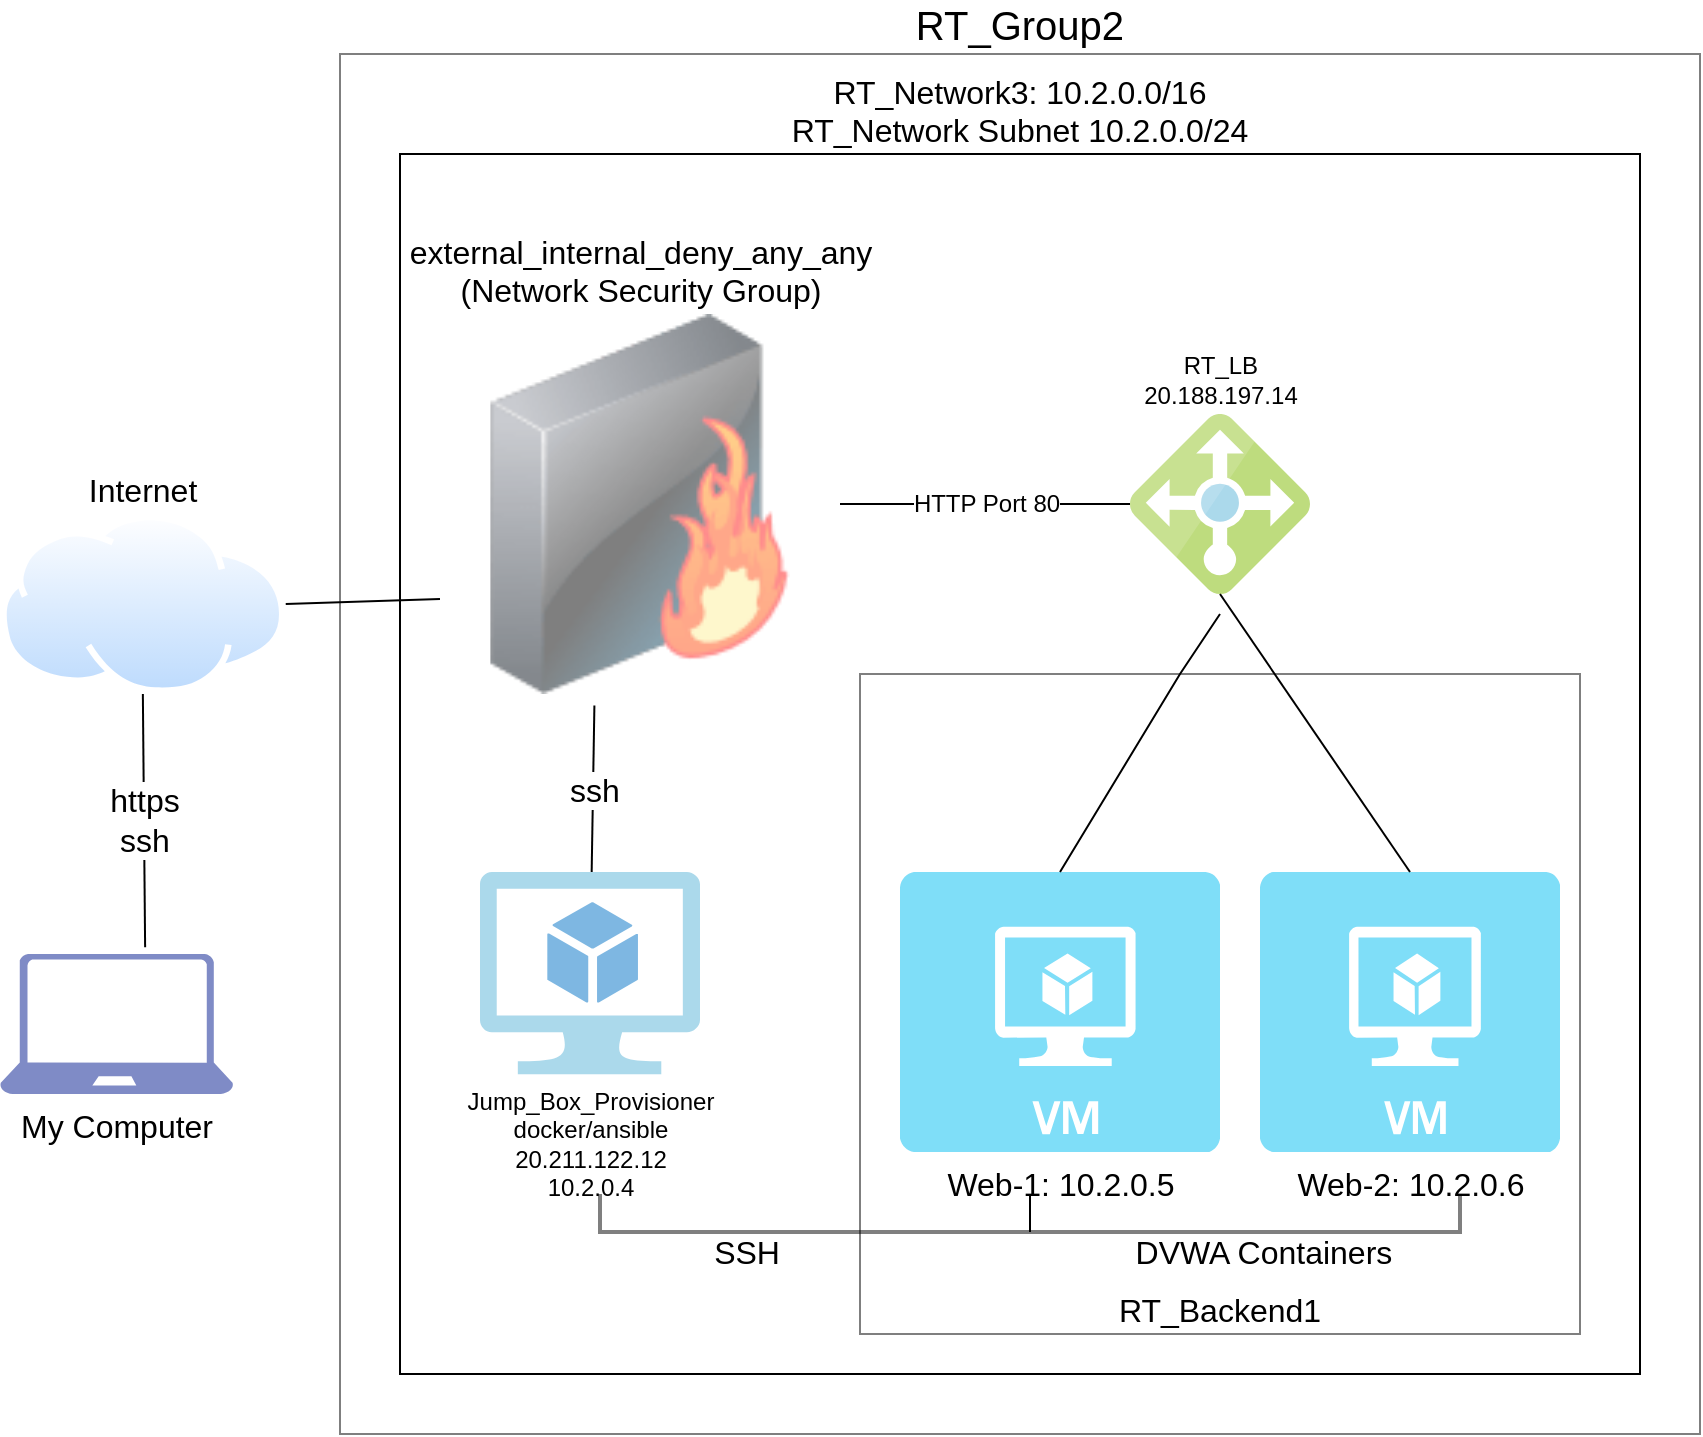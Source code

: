 <mxfile version="16.5.1" type="device"><diagram id="BsKbz5-NkPQYP5pjlKXJ" name="Page-1"><mxGraphModel dx="1117" dy="770" grid="1" gridSize="10" guides="1" tooltips="1" connect="1" arrows="1" fold="1" page="1" pageScale="1" pageWidth="850" pageHeight="1100" math="0" shadow="0"><root><mxCell id="0"/><mxCell id="1" parent="0"/><object label="&lt;span style=&quot;font-size: 20px&quot;&gt;RT_Group2&lt;/span&gt;" id="tDIG5nRE4ZFMRcDhHl9I-1"><mxCell style="rounded=0;whiteSpace=wrap;html=1;verticalAlign=bottom;opacity=50;labelPosition=center;verticalLabelPosition=top;align=center;" vertex="1" parent="1"><mxGeometry x="170" y="40" width="680" height="690" as="geometry"/></mxCell></object><mxCell id="tDIG5nRE4ZFMRcDhHl9I-2" value="RT_Network3: 10.2.0.0/16&lt;br&gt;RT_Network Subnet 10.2.0.0/24" style="rounded=0;whiteSpace=wrap;html=1;labelPosition=center;verticalLabelPosition=top;align=center;verticalAlign=bottom;fontSize=16;" vertex="1" parent="1"><mxGeometry x="200" y="90" width="620" height="610" as="geometry"/></mxCell><mxCell id="tDIG5nRE4ZFMRcDhHl9I-3" value="My Computer" style="sketch=0;aspect=fixed;pointerEvents=1;shadow=0;dashed=0;html=1;strokeColor=none;labelPosition=center;verticalLabelPosition=bottom;verticalAlign=top;align=center;fillColor=#00188D;shape=mxgraph.azure.laptop;fontSize=16;opacity=50;" vertex="1" parent="1"><mxGeometry y="490" width="116.67" height="70" as="geometry"/></mxCell><mxCell id="tDIG5nRE4ZFMRcDhHl9I-4" value="Internet" style="aspect=fixed;perimeter=ellipsePerimeter;html=1;align=center;shadow=0;dashed=0;spacingTop=3;image;image=img/lib/active_directory/internet_cloud.svg;fontSize=16;opacity=50;verticalAlign=bottom;labelPosition=center;verticalLabelPosition=top;" vertex="1" parent="1"><mxGeometry y="270" width="142.86" height="90" as="geometry"/></mxCell><mxCell id="tDIG5nRE4ZFMRcDhHl9I-5" value="https&lt;br&gt;ssh" style="endArrow=none;html=1;rounded=0;fontSize=16;entryX=0.622;entryY=-0.048;entryDx=0;entryDy=0;entryPerimeter=0;exitX=0.5;exitY=1;exitDx=0;exitDy=0;" edge="1" parent="1" source="tDIG5nRE4ZFMRcDhHl9I-4" target="tDIG5nRE4ZFMRcDhHl9I-3"><mxGeometry width="50" height="50" relative="1" as="geometry"><mxPoint x="370" y="390" as="sourcePoint"/><mxPoint x="420" y="340" as="targetPoint"/><Array as="points"/></mxGeometry></mxCell><mxCell id="tDIG5nRE4ZFMRcDhHl9I-8" value="external_internal_deny_any_any&lt;br&gt;(Network Security Group)" style="image;html=1;image=img/lib/clip_art/networking/Firewall-page1_128x128.png;fontSize=16;opacity=50;labelPosition=center;verticalLabelPosition=top;align=center;verticalAlign=bottom;" vertex="1" parent="1"><mxGeometry x="220" y="170" width="200" height="190" as="geometry"/></mxCell><mxCell id="tDIG5nRE4ZFMRcDhHl9I-9" value="Jump_Box_Provisioner&lt;br&gt;docker/ansible&lt;br&gt;20.211.122.12&lt;br&gt;10.2.0.4" style="sketch=0;aspect=fixed;html=1;points=[];align=center;image;fontSize=12;image=img/lib/mscae/Virtual_Machine_2.svg;opacity=50;" vertex="1" parent="1"><mxGeometry x="240" y="449.0" width="110" height="101.2" as="geometry"/></mxCell><mxCell id="tDIG5nRE4ZFMRcDhHl9I-10" value="ssh" style="endArrow=none;html=1;rounded=0;fontSize=16;entryX=0.386;entryY=1.03;entryDx=0;entryDy=0;entryPerimeter=0;" edge="1" parent="1" source="tDIG5nRE4ZFMRcDhHl9I-9" target="tDIG5nRE4ZFMRcDhHl9I-8"><mxGeometry width="50" height="50" relative="1" as="geometry"><mxPoint x="370" y="360" as="sourcePoint"/><mxPoint x="420" y="310" as="targetPoint"/></mxGeometry></mxCell><mxCell id="tDIG5nRE4ZFMRcDhHl9I-11" value="RT_Backend1" style="rounded=0;whiteSpace=wrap;html=1;fontSize=16;opacity=50;verticalAlign=bottom;labelPosition=center;verticalLabelPosition=middle;align=center;" vertex="1" parent="1"><mxGeometry x="430" y="350" width="360" height="330" as="geometry"/></mxCell><mxCell id="tDIG5nRE4ZFMRcDhHl9I-12" value="Web-1: 10.2.0.5" style="verticalLabelPosition=bottom;html=1;verticalAlign=top;align=center;strokeColor=none;fillColor=#00BEF2;shape=mxgraph.azure.virtual_machine;fontSize=16;opacity=50;" vertex="1" parent="1"><mxGeometry x="450" y="449" width="160" height="140" as="geometry"/></mxCell><mxCell id="tDIG5nRE4ZFMRcDhHl9I-13" value="Web-2: 10.2.0.6" style="verticalLabelPosition=bottom;html=1;verticalAlign=top;align=center;strokeColor=none;fillColor=#00BEF2;shape=mxgraph.azure.virtual_machine;fontSize=16;opacity=50;" vertex="1" parent="1"><mxGeometry x="630" y="449" width="150" height="140" as="geometry"/></mxCell><mxCell id="tDIG5nRE4ZFMRcDhHl9I-16" value="RT_LB&lt;br&gt;20.188.197.14" style="sketch=0;aspect=fixed;html=1;points=[];align=center;image;fontSize=12;image=img/lib/mscae/Load_Balancer_feature.svg;opacity=50;labelPosition=center;verticalLabelPosition=top;verticalAlign=bottom;" vertex="1" parent="1"><mxGeometry x="565" y="220" width="90" height="90" as="geometry"/></mxCell><mxCell id="tDIG5nRE4ZFMRcDhHl9I-17" value="" style="endArrow=none;html=1;rounded=0;fontSize=16;exitX=1;exitY=0.5;exitDx=0;exitDy=0;entryX=0;entryY=0.75;entryDx=0;entryDy=0;" edge="1" parent="1" source="tDIG5nRE4ZFMRcDhHl9I-4" target="tDIG5nRE4ZFMRcDhHl9I-8"><mxGeometry width="50" height="50" relative="1" as="geometry"><mxPoint x="370" y="370" as="sourcePoint"/><mxPoint x="220" y="315" as="targetPoint"/></mxGeometry></mxCell><mxCell id="tDIG5nRE4ZFMRcDhHl9I-19" value="HTTP Port 80" style="endArrow=none;html=1;rounded=0;fontSize=12;" edge="1" parent="1" source="tDIG5nRE4ZFMRcDhHl9I-8" target="tDIG5nRE4ZFMRcDhHl9I-16"><mxGeometry width="50" height="50" relative="1" as="geometry"><mxPoint x="370" y="370" as="sourcePoint"/><mxPoint x="420" y="320" as="targetPoint"/><Array as="points"/></mxGeometry></mxCell><mxCell id="tDIG5nRE4ZFMRcDhHl9I-24" value="&amp;nbsp; &amp;nbsp; &amp;nbsp;SSH&amp;nbsp; &amp;nbsp; &amp;nbsp; &amp;nbsp; &amp;nbsp; &amp;nbsp; &amp;nbsp; &amp;nbsp; &amp;nbsp; &amp;nbsp; &amp;nbsp; &amp;nbsp; &amp;nbsp; &amp;nbsp; &amp;nbsp; &amp;nbsp; &amp;nbsp; &amp;nbsp; &amp;nbsp; &amp;nbsp; DVWA Containers" style="strokeWidth=2;html=1;shape=mxgraph.flowchart.annotation_1;align=center;pointerEvents=1;fontSize=16;opacity=50;direction=north;verticalAlign=middle;labelPosition=center;verticalLabelPosition=bottom;" vertex="1" parent="1"><mxGeometry x="300" y="610" width="430" height="19" as="geometry"/></mxCell><mxCell id="tDIG5nRE4ZFMRcDhHl9I-25" value="" style="endArrow=none;html=1;rounded=0;fontSize=12;entryX=0;entryY=0.5;entryDx=0;entryDy=0;entryPerimeter=0;exitX=1;exitY=0.5;exitDx=0;exitDy=0;exitPerimeter=0;" edge="1" parent="1" source="tDIG5nRE4ZFMRcDhHl9I-24" target="tDIG5nRE4ZFMRcDhHl9I-24"><mxGeometry width="50" height="50" relative="1" as="geometry"><mxPoint x="350" y="320" as="sourcePoint"/><mxPoint x="400" y="270" as="targetPoint"/></mxGeometry></mxCell><mxCell id="tDIG5nRE4ZFMRcDhHl9I-27" value="" style="endArrow=none;html=1;rounded=0;fontSize=16;entryX=0.5;entryY=1;entryDx=0;entryDy=0;entryPerimeter=0;exitX=0.5;exitY=0;exitDx=0;exitDy=0;exitPerimeter=0;" edge="1" parent="1" source="tDIG5nRE4ZFMRcDhHl9I-13" target="tDIG5nRE4ZFMRcDhHl9I-16"><mxGeometry width="50" height="50" relative="1" as="geometry"><mxPoint x="350" y="320" as="sourcePoint"/><mxPoint x="400" y="270" as="targetPoint"/></mxGeometry></mxCell><mxCell id="tDIG5nRE4ZFMRcDhHl9I-28" value="" style="endArrow=none;html=1;rounded=0;fontSize=16;entryX=0.5;entryY=0;entryDx=0;entryDy=0;entryPerimeter=0;" edge="1" parent="1" target="tDIG5nRE4ZFMRcDhHl9I-12"><mxGeometry width="50" height="50" relative="1" as="geometry"><mxPoint x="610" y="320" as="sourcePoint"/><mxPoint x="400" y="270" as="targetPoint"/><Array as="points"><mxPoint x="590" y="350"/></Array></mxGeometry></mxCell></root></mxGraphModel></diagram></mxfile>